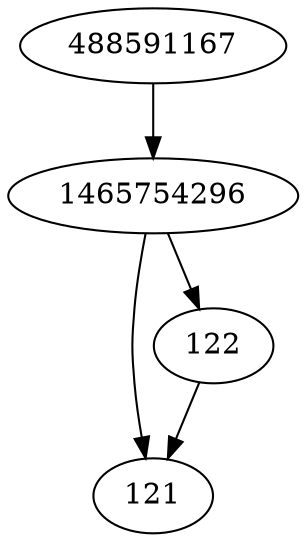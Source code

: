 strict digraph  {
1465754296;
121;
122;
488591167;
1465754296 -> 121;
1465754296 -> 122;
122 -> 121;
488591167 -> 1465754296;
}
